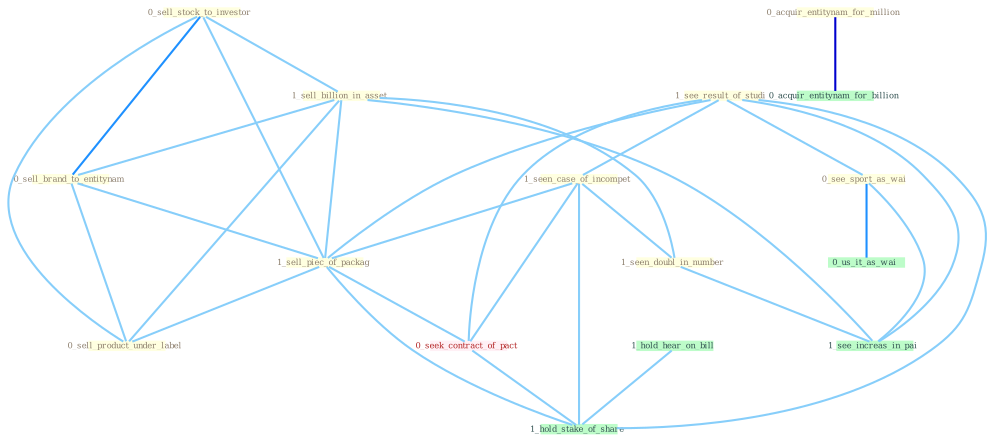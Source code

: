 Graph G{ 
    node
    [shape=polygon,style=filled,width=.5,height=.06,color="#BDFCC9",fixedsize=true,fontsize=4,
    fontcolor="#2f4f4f"];
    {node
    [color="#ffffe0", fontcolor="#8b7d6b"] "0_sell_stock_to_investor " "1_sell_billion_in_asset " "1_see_result_of_studi " "0_see_sport_as_wai " "1_seen_case_of_incompet " "0_sell_brand_to_entitynam " "1_seen_doubl_in_number " "1_sell_piec_of_packag " "0_sell_product_under_label " "0_acquir_entitynam_for_million "}
{node [color="#fff0f5", fontcolor="#b22222"] "0_seek_contract_of_pact "}
edge [color="#B0E2FF"];

	"0_sell_stock_to_investor " -- "1_sell_billion_in_asset " [w="1", color="#87cefa" ];
	"0_sell_stock_to_investor " -- "0_sell_brand_to_entitynam " [w="2", color="#1e90ff" , len=0.8];
	"0_sell_stock_to_investor " -- "1_sell_piec_of_packag " [w="1", color="#87cefa" ];
	"0_sell_stock_to_investor " -- "0_sell_product_under_label " [w="1", color="#87cefa" ];
	"1_sell_billion_in_asset " -- "0_sell_brand_to_entitynam " [w="1", color="#87cefa" ];
	"1_sell_billion_in_asset " -- "1_seen_doubl_in_number " [w="1", color="#87cefa" ];
	"1_sell_billion_in_asset " -- "1_sell_piec_of_packag " [w="1", color="#87cefa" ];
	"1_sell_billion_in_asset " -- "0_sell_product_under_label " [w="1", color="#87cefa" ];
	"1_sell_billion_in_asset " -- "1_see_increas_in_pai " [w="1", color="#87cefa" ];
	"1_see_result_of_studi " -- "0_see_sport_as_wai " [w="1", color="#87cefa" ];
	"1_see_result_of_studi " -- "1_seen_case_of_incompet " [w="1", color="#87cefa" ];
	"1_see_result_of_studi " -- "1_sell_piec_of_packag " [w="1", color="#87cefa" ];
	"1_see_result_of_studi " -- "0_seek_contract_of_pact " [w="1", color="#87cefa" ];
	"1_see_result_of_studi " -- "1_see_increas_in_pai " [w="1", color="#87cefa" ];
	"1_see_result_of_studi " -- "1_hold_stake_of_share " [w="1", color="#87cefa" ];
	"0_see_sport_as_wai " -- "0_us_it_as_wai " [w="2", color="#1e90ff" , len=0.8];
	"0_see_sport_as_wai " -- "1_see_increas_in_pai " [w="1", color="#87cefa" ];
	"1_seen_case_of_incompet " -- "1_seen_doubl_in_number " [w="1", color="#87cefa" ];
	"1_seen_case_of_incompet " -- "1_sell_piec_of_packag " [w="1", color="#87cefa" ];
	"1_seen_case_of_incompet " -- "0_seek_contract_of_pact " [w="1", color="#87cefa" ];
	"1_seen_case_of_incompet " -- "1_hold_stake_of_share " [w="1", color="#87cefa" ];
	"0_sell_brand_to_entitynam " -- "1_sell_piec_of_packag " [w="1", color="#87cefa" ];
	"0_sell_brand_to_entitynam " -- "0_sell_product_under_label " [w="1", color="#87cefa" ];
	"1_seen_doubl_in_number " -- "1_see_increas_in_pai " [w="1", color="#87cefa" ];
	"1_sell_piec_of_packag " -- "0_sell_product_under_label " [w="1", color="#87cefa" ];
	"1_sell_piec_of_packag " -- "0_seek_contract_of_pact " [w="1", color="#87cefa" ];
	"1_sell_piec_of_packag " -- "1_hold_stake_of_share " [w="1", color="#87cefa" ];
	"0_acquir_entitynam_for_million " -- "0_acquir_entitynam_for_billion " [w="3", color="#0000cd" , len=0.6];
	"0_seek_contract_of_pact " -- "1_hold_stake_of_share " [w="1", color="#87cefa" ];
	"1_hold_hear_on_bill " -- "1_hold_stake_of_share " [w="1", color="#87cefa" ];
}